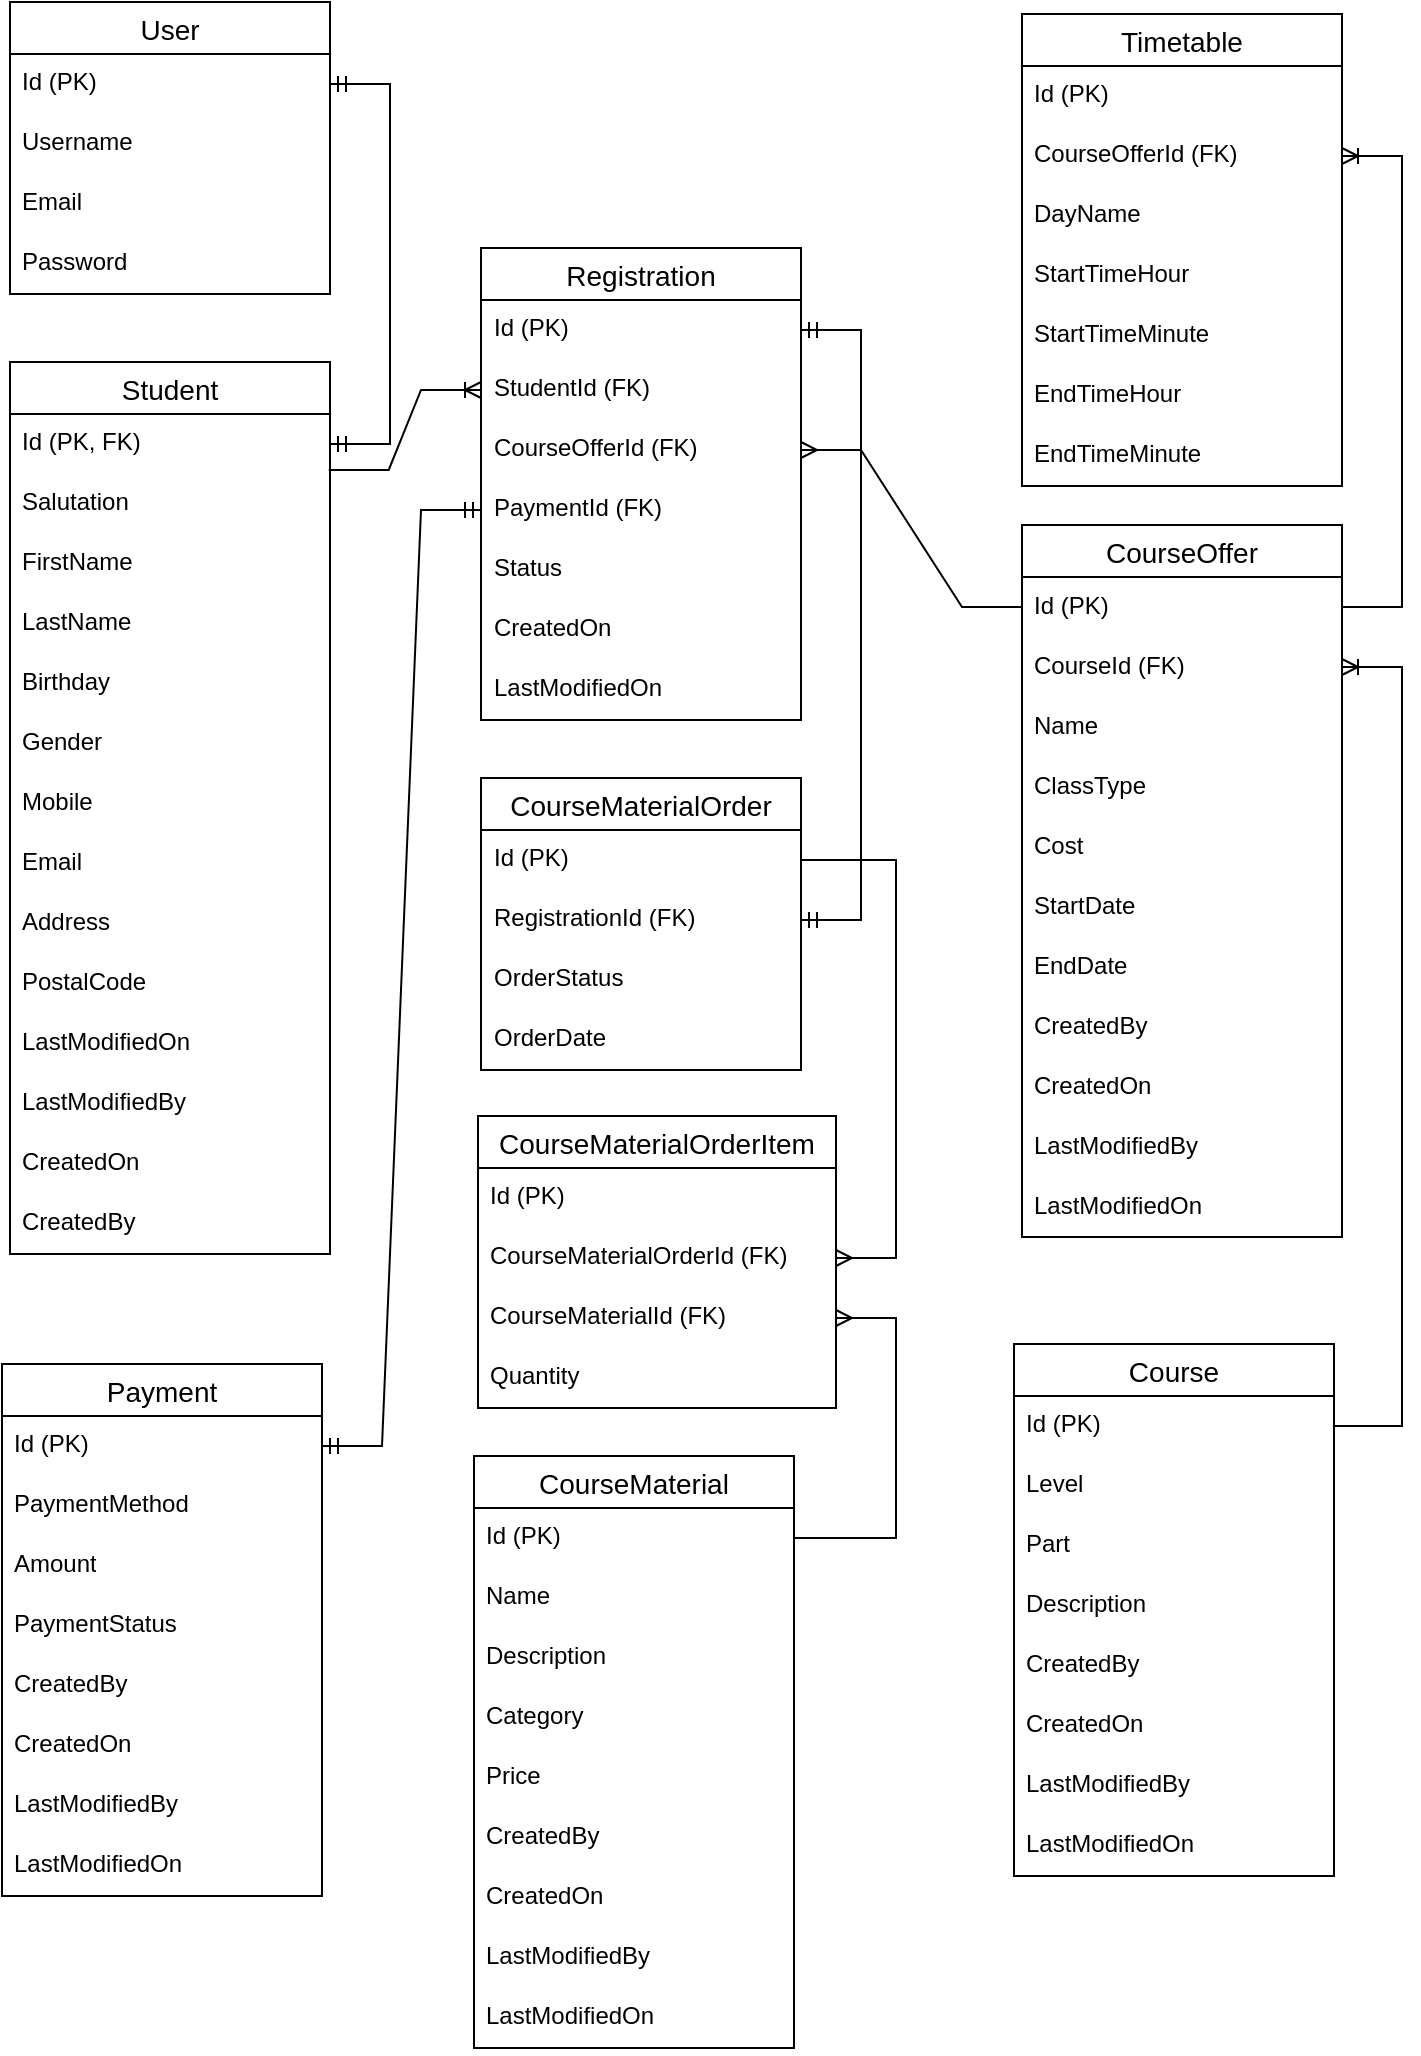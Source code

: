 <mxfile version="21.2.8" type="device">
  <diagram id="R2lEEEUBdFMjLlhIrx00" name="Page-1">
    <mxGraphModel dx="867" dy="1030" grid="0" gridSize="10" guides="1" tooltips="1" connect="1" arrows="1" fold="1" page="1" pageScale="1" pageWidth="850" pageHeight="1100" math="0" shadow="0" extFonts="Permanent Marker^https://fonts.googleapis.com/css?family=Permanent+Marker">
      <root>
        <mxCell id="0" />
        <mxCell id="1" parent="0" />
        <mxCell id="LUNt7mr3F4lBDK8kZPMN-6" value="User" style="swimlane;fontStyle=0;childLayout=stackLayout;horizontal=1;startSize=26;horizontalStack=0;resizeParent=1;resizeParentMax=0;resizeLast=0;collapsible=1;marginBottom=0;align=center;fontSize=14;" parent="1" vertex="1">
          <mxGeometry x="93" y="11" width="160" height="146" as="geometry" />
        </mxCell>
        <mxCell id="LUNt7mr3F4lBDK8kZPMN-7" value="Id (PK)" style="text;strokeColor=none;fillColor=none;spacingLeft=4;spacingRight=4;overflow=hidden;rotatable=0;points=[[0,0.5],[1,0.5]];portConstraint=eastwest;fontSize=12;whiteSpace=wrap;html=1;" parent="LUNt7mr3F4lBDK8kZPMN-6" vertex="1">
          <mxGeometry y="26" width="160" height="30" as="geometry" />
        </mxCell>
        <mxCell id="LUNt7mr3F4lBDK8kZPMN-8" value="Username" style="text;strokeColor=none;fillColor=none;spacingLeft=4;spacingRight=4;overflow=hidden;rotatable=0;points=[[0,0.5],[1,0.5]];portConstraint=eastwest;fontSize=12;whiteSpace=wrap;html=1;" parent="LUNt7mr3F4lBDK8kZPMN-6" vertex="1">
          <mxGeometry y="56" width="160" height="30" as="geometry" />
        </mxCell>
        <mxCell id="LUNt7mr3F4lBDK8kZPMN-9" value="Email" style="text;strokeColor=none;fillColor=none;spacingLeft=4;spacingRight=4;overflow=hidden;rotatable=0;points=[[0,0.5],[1,0.5]];portConstraint=eastwest;fontSize=12;whiteSpace=wrap;html=1;" parent="LUNt7mr3F4lBDK8kZPMN-6" vertex="1">
          <mxGeometry y="86" width="160" height="30" as="geometry" />
        </mxCell>
        <mxCell id="LUNt7mr3F4lBDK8kZPMN-18" value="Password" style="text;strokeColor=none;fillColor=none;spacingLeft=4;spacingRight=4;overflow=hidden;rotatable=0;points=[[0,0.5],[1,0.5]];portConstraint=eastwest;fontSize=12;whiteSpace=wrap;html=1;" parent="LUNt7mr3F4lBDK8kZPMN-6" vertex="1">
          <mxGeometry y="116" width="160" height="30" as="geometry" />
        </mxCell>
        <mxCell id="LUNt7mr3F4lBDK8kZPMN-24" value="Student" style="swimlane;fontStyle=0;childLayout=stackLayout;horizontal=1;startSize=26;horizontalStack=0;resizeParent=1;resizeParentMax=0;resizeLast=0;collapsible=1;marginBottom=0;align=center;fontSize=14;" parent="1" vertex="1">
          <mxGeometry x="93" y="191" width="160" height="446" as="geometry">
            <mxRectangle x="127" y="605" width="57" height="29" as="alternateBounds" />
          </mxGeometry>
        </mxCell>
        <mxCell id="LUNt7mr3F4lBDK8kZPMN-25" value="Id (PK, FK)" style="text;strokeColor=none;fillColor=none;spacingLeft=4;spacingRight=4;overflow=hidden;rotatable=0;points=[[0,0.5],[1,0.5]];portConstraint=eastwest;fontSize=12;whiteSpace=wrap;html=1;" parent="LUNt7mr3F4lBDK8kZPMN-24" vertex="1">
          <mxGeometry y="26" width="160" height="30" as="geometry" />
        </mxCell>
        <mxCell id="LUNt7mr3F4lBDK8kZPMN-26" value="Salutation" style="text;strokeColor=none;fillColor=none;spacingLeft=4;spacingRight=4;overflow=hidden;rotatable=0;points=[[0,0.5],[1,0.5]];portConstraint=eastwest;fontSize=12;whiteSpace=wrap;html=1;" parent="LUNt7mr3F4lBDK8kZPMN-24" vertex="1">
          <mxGeometry y="56" width="160" height="30" as="geometry" />
        </mxCell>
        <mxCell id="LUNt7mr3F4lBDK8kZPMN-27" value="FirstName" style="text;strokeColor=none;fillColor=none;spacingLeft=4;spacingRight=4;overflow=hidden;rotatable=0;points=[[0,0.5],[1,0.5]];portConstraint=eastwest;fontSize=12;whiteSpace=wrap;html=1;" parent="LUNt7mr3F4lBDK8kZPMN-24" vertex="1">
          <mxGeometry y="86" width="160" height="30" as="geometry" />
        </mxCell>
        <mxCell id="LUNt7mr3F4lBDK8kZPMN-28" value="LastName" style="text;strokeColor=none;fillColor=none;spacingLeft=4;spacingRight=4;overflow=hidden;rotatable=0;points=[[0,0.5],[1,0.5]];portConstraint=eastwest;fontSize=12;whiteSpace=wrap;html=1;" parent="LUNt7mr3F4lBDK8kZPMN-24" vertex="1">
          <mxGeometry y="116" width="160" height="30" as="geometry" />
        </mxCell>
        <mxCell id="LUNt7mr3F4lBDK8kZPMN-29" value="Birthday" style="text;strokeColor=none;fillColor=none;spacingLeft=4;spacingRight=4;overflow=hidden;rotatable=0;points=[[0,0.5],[1,0.5]];portConstraint=eastwest;fontSize=12;whiteSpace=wrap;html=1;" parent="LUNt7mr3F4lBDK8kZPMN-24" vertex="1">
          <mxGeometry y="146" width="160" height="30" as="geometry" />
        </mxCell>
        <mxCell id="LUNt7mr3F4lBDK8kZPMN-30" value="Gender" style="text;strokeColor=none;fillColor=none;spacingLeft=4;spacingRight=4;overflow=hidden;rotatable=0;points=[[0,0.5],[1,0.5]];portConstraint=eastwest;fontSize=12;whiteSpace=wrap;html=1;" parent="LUNt7mr3F4lBDK8kZPMN-24" vertex="1">
          <mxGeometry y="176" width="160" height="30" as="geometry" />
        </mxCell>
        <mxCell id="LUNt7mr3F4lBDK8kZPMN-31" value="Mobile" style="text;strokeColor=none;fillColor=none;spacingLeft=4;spacingRight=4;overflow=hidden;rotatable=0;points=[[0,0.5],[1,0.5]];portConstraint=eastwest;fontSize=12;whiteSpace=wrap;html=1;" parent="LUNt7mr3F4lBDK8kZPMN-24" vertex="1">
          <mxGeometry y="206" width="160" height="30" as="geometry" />
        </mxCell>
        <mxCell id="LUNt7mr3F4lBDK8kZPMN-32" value="Email" style="text;strokeColor=none;fillColor=none;spacingLeft=4;spacingRight=4;overflow=hidden;rotatable=0;points=[[0,0.5],[1,0.5]];portConstraint=eastwest;fontSize=12;whiteSpace=wrap;html=1;" parent="LUNt7mr3F4lBDK8kZPMN-24" vertex="1">
          <mxGeometry y="236" width="160" height="30" as="geometry" />
        </mxCell>
        <mxCell id="LUNt7mr3F4lBDK8kZPMN-34" value="Address" style="text;strokeColor=none;fillColor=none;spacingLeft=4;spacingRight=4;overflow=hidden;rotatable=0;points=[[0,0.5],[1,0.5]];portConstraint=eastwest;fontSize=12;whiteSpace=wrap;html=1;" parent="LUNt7mr3F4lBDK8kZPMN-24" vertex="1">
          <mxGeometry y="266" width="160" height="30" as="geometry" />
        </mxCell>
        <mxCell id="LUNt7mr3F4lBDK8kZPMN-33" value="PostalCode" style="text;strokeColor=none;fillColor=none;spacingLeft=4;spacingRight=4;overflow=hidden;rotatable=0;points=[[0,0.5],[1,0.5]];portConstraint=eastwest;fontSize=12;whiteSpace=wrap;html=1;" parent="LUNt7mr3F4lBDK8kZPMN-24" vertex="1">
          <mxGeometry y="296" width="160" height="30" as="geometry" />
        </mxCell>
        <mxCell id="R3gd4yPxCVMB4S2i8Gx2-22" value="LastModifiedOn" style="text;strokeColor=none;fillColor=none;spacingLeft=4;spacingRight=4;overflow=hidden;rotatable=0;points=[[0,0.5],[1,0.5]];portConstraint=eastwest;fontSize=12;whiteSpace=wrap;html=1;" parent="LUNt7mr3F4lBDK8kZPMN-24" vertex="1">
          <mxGeometry y="326" width="160" height="30" as="geometry" />
        </mxCell>
        <mxCell id="R3gd4yPxCVMB4S2i8Gx2-21" value="LastModifiedBy" style="text;strokeColor=none;fillColor=none;spacingLeft=4;spacingRight=4;overflow=hidden;rotatable=0;points=[[0,0.5],[1,0.5]];portConstraint=eastwest;fontSize=12;whiteSpace=wrap;html=1;" parent="LUNt7mr3F4lBDK8kZPMN-24" vertex="1">
          <mxGeometry y="356" width="160" height="30" as="geometry" />
        </mxCell>
        <mxCell id="R3gd4yPxCVMB4S2i8Gx2-20" value="CreatedOn" style="text;strokeColor=none;fillColor=none;spacingLeft=4;spacingRight=4;overflow=hidden;rotatable=0;points=[[0,0.5],[1,0.5]];portConstraint=eastwest;fontSize=12;whiteSpace=wrap;html=1;" parent="LUNt7mr3F4lBDK8kZPMN-24" vertex="1">
          <mxGeometry y="386" width="160" height="30" as="geometry" />
        </mxCell>
        <mxCell id="R3gd4yPxCVMB4S2i8Gx2-19" value="CreatedBy" style="text;strokeColor=none;fillColor=none;spacingLeft=4;spacingRight=4;overflow=hidden;rotatable=0;points=[[0,0.5],[1,0.5]];portConstraint=eastwest;fontSize=12;whiteSpace=wrap;html=1;" parent="LUNt7mr3F4lBDK8kZPMN-24" vertex="1">
          <mxGeometry y="416" width="160" height="30" as="geometry" />
        </mxCell>
        <mxCell id="LUNt7mr3F4lBDK8kZPMN-35" value="Course" style="swimlane;fontStyle=0;childLayout=stackLayout;horizontal=1;startSize=26;horizontalStack=0;resizeParent=1;resizeParentMax=0;resizeLast=0;collapsible=1;marginBottom=0;align=center;fontSize=14;" parent="1" vertex="1">
          <mxGeometry x="595" y="682" width="160" height="266" as="geometry" />
        </mxCell>
        <mxCell id="LUNt7mr3F4lBDK8kZPMN-36" value="Id (PK)" style="text;strokeColor=none;fillColor=none;spacingLeft=4;spacingRight=4;overflow=hidden;rotatable=0;points=[[0,0.5],[1,0.5]];portConstraint=eastwest;fontSize=12;whiteSpace=wrap;html=1;" parent="LUNt7mr3F4lBDK8kZPMN-35" vertex="1">
          <mxGeometry y="26" width="160" height="30" as="geometry" />
        </mxCell>
        <mxCell id="LUNt7mr3F4lBDK8kZPMN-37" value="Level" style="text;strokeColor=none;fillColor=none;spacingLeft=4;spacingRight=4;overflow=hidden;rotatable=0;points=[[0,0.5],[1,0.5]];portConstraint=eastwest;fontSize=12;whiteSpace=wrap;html=1;" parent="LUNt7mr3F4lBDK8kZPMN-35" vertex="1">
          <mxGeometry y="56" width="160" height="30" as="geometry" />
        </mxCell>
        <mxCell id="LUNt7mr3F4lBDK8kZPMN-38" value="Part" style="text;strokeColor=none;fillColor=none;spacingLeft=4;spacingRight=4;overflow=hidden;rotatable=0;points=[[0,0.5],[1,0.5]];portConstraint=eastwest;fontSize=12;whiteSpace=wrap;html=1;" parent="LUNt7mr3F4lBDK8kZPMN-35" vertex="1">
          <mxGeometry y="86" width="160" height="30" as="geometry" />
        </mxCell>
        <mxCell id="Igq0gOy7-_FO_vXxXs6m-1" value="Description" style="text;strokeColor=none;fillColor=none;spacingLeft=4;spacingRight=4;overflow=hidden;rotatable=0;points=[[0,0.5],[1,0.5]];portConstraint=eastwest;fontSize=12;whiteSpace=wrap;html=1;" vertex="1" parent="LUNt7mr3F4lBDK8kZPMN-35">
          <mxGeometry y="116" width="160" height="30" as="geometry" />
        </mxCell>
        <mxCell id="R3gd4yPxCVMB4S2i8Gx2-1" value="CreatedBy" style="text;strokeColor=none;fillColor=none;spacingLeft=4;spacingRight=4;overflow=hidden;rotatable=0;points=[[0,0.5],[1,0.5]];portConstraint=eastwest;fontSize=12;whiteSpace=wrap;html=1;" parent="LUNt7mr3F4lBDK8kZPMN-35" vertex="1">
          <mxGeometry y="146" width="160" height="30" as="geometry" />
        </mxCell>
        <mxCell id="R3gd4yPxCVMB4S2i8Gx2-2" value="CreatedOn" style="text;strokeColor=none;fillColor=none;spacingLeft=4;spacingRight=4;overflow=hidden;rotatable=0;points=[[0,0.5],[1,0.5]];portConstraint=eastwest;fontSize=12;whiteSpace=wrap;html=1;" parent="LUNt7mr3F4lBDK8kZPMN-35" vertex="1">
          <mxGeometry y="176" width="160" height="30" as="geometry" />
        </mxCell>
        <mxCell id="R3gd4yPxCVMB4S2i8Gx2-3" value="LastModifiedBy" style="text;strokeColor=none;fillColor=none;spacingLeft=4;spacingRight=4;overflow=hidden;rotatable=0;points=[[0,0.5],[1,0.5]];portConstraint=eastwest;fontSize=12;whiteSpace=wrap;html=1;" parent="LUNt7mr3F4lBDK8kZPMN-35" vertex="1">
          <mxGeometry y="206" width="160" height="30" as="geometry" />
        </mxCell>
        <mxCell id="R3gd4yPxCVMB4S2i8Gx2-4" value="LastModifiedOn" style="text;strokeColor=none;fillColor=none;spacingLeft=4;spacingRight=4;overflow=hidden;rotatable=0;points=[[0,0.5],[1,0.5]];portConstraint=eastwest;fontSize=12;whiteSpace=wrap;html=1;" parent="LUNt7mr3F4lBDK8kZPMN-35" vertex="1">
          <mxGeometry y="236" width="160" height="30" as="geometry" />
        </mxCell>
        <mxCell id="LUNt7mr3F4lBDK8kZPMN-40" value="Registration" style="swimlane;fontStyle=0;childLayout=stackLayout;horizontal=1;startSize=26;horizontalStack=0;resizeParent=1;resizeParentMax=0;resizeLast=0;collapsible=1;marginBottom=0;align=center;fontSize=14;" parent="1" vertex="1">
          <mxGeometry x="328.5" y="134" width="160" height="236" as="geometry">
            <mxRectangle x="127" y="605" width="57" height="29" as="alternateBounds" />
          </mxGeometry>
        </mxCell>
        <mxCell id="LUNt7mr3F4lBDK8kZPMN-41" value="Id (PK)" style="text;strokeColor=none;fillColor=none;spacingLeft=4;spacingRight=4;overflow=hidden;rotatable=0;points=[[0,0.5],[1,0.5]];portConstraint=eastwest;fontSize=12;whiteSpace=wrap;html=1;" parent="LUNt7mr3F4lBDK8kZPMN-40" vertex="1">
          <mxGeometry y="26" width="160" height="30" as="geometry" />
        </mxCell>
        <mxCell id="LUNt7mr3F4lBDK8kZPMN-42" value="StudentId (FK)" style="text;strokeColor=none;fillColor=none;spacingLeft=4;spacingRight=4;overflow=hidden;rotatable=0;points=[[0,0.5],[1,0.5]];portConstraint=eastwest;fontSize=12;whiteSpace=wrap;html=1;" parent="LUNt7mr3F4lBDK8kZPMN-40" vertex="1">
          <mxGeometry y="56" width="160" height="30" as="geometry" />
        </mxCell>
        <mxCell id="LUNt7mr3F4lBDK8kZPMN-43" value="CourseOfferId (FK)" style="text;strokeColor=none;fillColor=none;spacingLeft=4;spacingRight=4;overflow=hidden;rotatable=0;points=[[0,0.5],[1,0.5]];portConstraint=eastwest;fontSize=12;whiteSpace=wrap;html=1;" parent="LUNt7mr3F4lBDK8kZPMN-40" vertex="1">
          <mxGeometry y="86" width="160" height="30" as="geometry" />
        </mxCell>
        <mxCell id="KSZT5YprBoHIajPFI9yn-6" value="PaymentId (FK)" style="text;strokeColor=none;fillColor=none;spacingLeft=4;spacingRight=4;overflow=hidden;rotatable=0;points=[[0,0.5],[1,0.5]];portConstraint=eastwest;fontSize=12;whiteSpace=wrap;html=1;" parent="LUNt7mr3F4lBDK8kZPMN-40" vertex="1">
          <mxGeometry y="116" width="160" height="30" as="geometry" />
        </mxCell>
        <mxCell id="ods8c1r_kug1BTUsoQNN-1" value="Status" style="text;strokeColor=none;fillColor=none;spacingLeft=4;spacingRight=4;overflow=hidden;rotatable=0;points=[[0,0.5],[1,0.5]];portConstraint=eastwest;fontSize=12;whiteSpace=wrap;html=1;" parent="LUNt7mr3F4lBDK8kZPMN-40" vertex="1">
          <mxGeometry y="146" width="160" height="30" as="geometry" />
        </mxCell>
        <mxCell id="R3gd4yPxCVMB4S2i8Gx2-9" value="CreatedOn" style="text;strokeColor=none;fillColor=none;spacingLeft=4;spacingRight=4;overflow=hidden;rotatable=0;points=[[0,0.5],[1,0.5]];portConstraint=eastwest;fontSize=12;whiteSpace=wrap;html=1;" parent="LUNt7mr3F4lBDK8kZPMN-40" vertex="1">
          <mxGeometry y="176" width="160" height="30" as="geometry" />
        </mxCell>
        <mxCell id="R3gd4yPxCVMB4S2i8Gx2-10" value="LastModifiedOn" style="text;strokeColor=none;fillColor=none;spacingLeft=4;spacingRight=4;overflow=hidden;rotatable=0;points=[[0,0.5],[1,0.5]];portConstraint=eastwest;fontSize=12;whiteSpace=wrap;html=1;" parent="LUNt7mr3F4lBDK8kZPMN-40" vertex="1">
          <mxGeometry y="206" width="160" height="30" as="geometry" />
        </mxCell>
        <mxCell id="LUNt7mr3F4lBDK8kZPMN-50" value="CourseMaterial" style="swimlane;fontStyle=0;childLayout=stackLayout;horizontal=1;startSize=26;horizontalStack=0;resizeParent=1;resizeParentMax=0;resizeLast=0;collapsible=1;marginBottom=0;align=center;fontSize=14;" parent="1" vertex="1">
          <mxGeometry x="325" y="738" width="160" height="296" as="geometry" />
        </mxCell>
        <mxCell id="LUNt7mr3F4lBDK8kZPMN-51" value="Id (PK)" style="text;strokeColor=none;fillColor=none;spacingLeft=4;spacingRight=4;overflow=hidden;rotatable=0;points=[[0,0.5],[1,0.5]];portConstraint=eastwest;fontSize=12;whiteSpace=wrap;html=1;" parent="LUNt7mr3F4lBDK8kZPMN-50" vertex="1">
          <mxGeometry y="26" width="160" height="30" as="geometry" />
        </mxCell>
        <mxCell id="LUNt7mr3F4lBDK8kZPMN-52" value="Name" style="text;strokeColor=none;fillColor=none;spacingLeft=4;spacingRight=4;overflow=hidden;rotatable=0;points=[[0,0.5],[1,0.5]];portConstraint=eastwest;fontSize=12;whiteSpace=wrap;html=1;" parent="LUNt7mr3F4lBDK8kZPMN-50" vertex="1">
          <mxGeometry y="56" width="160" height="30" as="geometry" />
        </mxCell>
        <mxCell id="KSZT5YprBoHIajPFI9yn-15" value="Description" style="text;strokeColor=none;fillColor=none;spacingLeft=4;spacingRight=4;overflow=hidden;rotatable=0;points=[[0,0.5],[1,0.5]];portConstraint=eastwest;fontSize=12;whiteSpace=wrap;html=1;" parent="LUNt7mr3F4lBDK8kZPMN-50" vertex="1">
          <mxGeometry y="86" width="160" height="30" as="geometry" />
        </mxCell>
        <mxCell id="LUNt7mr3F4lBDK8kZPMN-53" value="Category" style="text;strokeColor=none;fillColor=none;spacingLeft=4;spacingRight=4;overflow=hidden;rotatable=0;points=[[0,0.5],[1,0.5]];portConstraint=eastwest;fontSize=12;whiteSpace=wrap;html=1;" parent="LUNt7mr3F4lBDK8kZPMN-50" vertex="1">
          <mxGeometry y="116" width="160" height="30" as="geometry" />
        </mxCell>
        <mxCell id="LUNt7mr3F4lBDK8kZPMN-92" value="Price" style="text;strokeColor=none;fillColor=none;spacingLeft=4;spacingRight=4;overflow=hidden;rotatable=0;points=[[0,0.5],[1,0.5]];portConstraint=eastwest;fontSize=12;whiteSpace=wrap;html=1;" parent="LUNt7mr3F4lBDK8kZPMN-50" vertex="1">
          <mxGeometry y="146" width="160" height="30" as="geometry" />
        </mxCell>
        <mxCell id="R3gd4yPxCVMB4S2i8Gx2-11" value="CreatedBy" style="text;strokeColor=none;fillColor=none;spacingLeft=4;spacingRight=4;overflow=hidden;rotatable=0;points=[[0,0.5],[1,0.5]];portConstraint=eastwest;fontSize=12;whiteSpace=wrap;html=1;" parent="LUNt7mr3F4lBDK8kZPMN-50" vertex="1">
          <mxGeometry y="176" width="160" height="30" as="geometry" />
        </mxCell>
        <mxCell id="R3gd4yPxCVMB4S2i8Gx2-12" value="CreatedOn" style="text;strokeColor=none;fillColor=none;spacingLeft=4;spacingRight=4;overflow=hidden;rotatable=0;points=[[0,0.5],[1,0.5]];portConstraint=eastwest;fontSize=12;whiteSpace=wrap;html=1;" parent="LUNt7mr3F4lBDK8kZPMN-50" vertex="1">
          <mxGeometry y="206" width="160" height="30" as="geometry" />
        </mxCell>
        <mxCell id="R3gd4yPxCVMB4S2i8Gx2-13" value="LastModifiedBy" style="text;strokeColor=none;fillColor=none;spacingLeft=4;spacingRight=4;overflow=hidden;rotatable=0;points=[[0,0.5],[1,0.5]];portConstraint=eastwest;fontSize=12;whiteSpace=wrap;html=1;" parent="LUNt7mr3F4lBDK8kZPMN-50" vertex="1">
          <mxGeometry y="236" width="160" height="30" as="geometry" />
        </mxCell>
        <mxCell id="R3gd4yPxCVMB4S2i8Gx2-14" value="LastModifiedOn" style="text;strokeColor=none;fillColor=none;spacingLeft=4;spacingRight=4;overflow=hidden;rotatable=0;points=[[0,0.5],[1,0.5]];portConstraint=eastwest;fontSize=12;whiteSpace=wrap;html=1;" parent="LUNt7mr3F4lBDK8kZPMN-50" vertex="1">
          <mxGeometry y="266" width="160" height="30" as="geometry" />
        </mxCell>
        <mxCell id="LUNt7mr3F4lBDK8kZPMN-55" value="CourseOffer" style="swimlane;fontStyle=0;childLayout=stackLayout;horizontal=1;startSize=26;horizontalStack=0;resizeParent=1;resizeParentMax=0;resizeLast=0;collapsible=1;marginBottom=0;align=center;fontSize=14;" parent="1" vertex="1">
          <mxGeometry x="599" y="272.5" width="160" height="356" as="geometry" />
        </mxCell>
        <mxCell id="LUNt7mr3F4lBDK8kZPMN-56" value="Id (PK)" style="text;strokeColor=none;fillColor=none;spacingLeft=4;spacingRight=4;overflow=hidden;rotatable=0;points=[[0,0.5],[1,0.5]];portConstraint=eastwest;fontSize=12;whiteSpace=wrap;html=1;" parent="LUNt7mr3F4lBDK8kZPMN-55" vertex="1">
          <mxGeometry y="26" width="160" height="30" as="geometry" />
        </mxCell>
        <mxCell id="LUNt7mr3F4lBDK8kZPMN-57" value="CourseId (FK)" style="text;strokeColor=none;fillColor=none;spacingLeft=4;spacingRight=4;overflow=hidden;rotatable=0;points=[[0,0.5],[1,0.5]];portConstraint=eastwest;fontSize=12;whiteSpace=wrap;html=1;" parent="LUNt7mr3F4lBDK8kZPMN-55" vertex="1">
          <mxGeometry y="56" width="160" height="30" as="geometry" />
        </mxCell>
        <mxCell id="Igq0gOy7-_FO_vXxXs6m-2" value="Name" style="text;strokeColor=none;fillColor=none;spacingLeft=4;spacingRight=4;overflow=hidden;rotatable=0;points=[[0,0.5],[1,0.5]];portConstraint=eastwest;fontSize=12;whiteSpace=wrap;html=1;" vertex="1" parent="LUNt7mr3F4lBDK8kZPMN-55">
          <mxGeometry y="86" width="160" height="30" as="geometry" />
        </mxCell>
        <mxCell id="LUNt7mr3F4lBDK8kZPMN-39" value="ClassType" style="text;strokeColor=none;fillColor=none;spacingLeft=4;spacingRight=4;overflow=hidden;rotatable=0;points=[[0,0.5],[1,0.5]];portConstraint=eastwest;fontSize=12;whiteSpace=wrap;html=1;" parent="LUNt7mr3F4lBDK8kZPMN-55" vertex="1">
          <mxGeometry y="116" width="160" height="30" as="geometry" />
        </mxCell>
        <mxCell id="LUNt7mr3F4lBDK8kZPMN-59" value="Cost" style="text;strokeColor=none;fillColor=none;spacingLeft=4;spacingRight=4;overflow=hidden;rotatable=0;points=[[0,0.5],[1,0.5]];portConstraint=eastwest;fontSize=12;whiteSpace=wrap;html=1;" parent="LUNt7mr3F4lBDK8kZPMN-55" vertex="1">
          <mxGeometry y="146" width="160" height="30" as="geometry" />
        </mxCell>
        <mxCell id="LUNt7mr3F4lBDK8kZPMN-66" value="StartDate" style="text;strokeColor=none;fillColor=none;spacingLeft=4;spacingRight=4;overflow=hidden;rotatable=0;points=[[0,0.5],[1,0.5]];portConstraint=eastwest;fontSize=12;whiteSpace=wrap;html=1;" parent="LUNt7mr3F4lBDK8kZPMN-55" vertex="1">
          <mxGeometry y="176" width="160" height="30" as="geometry" />
        </mxCell>
        <mxCell id="LUNt7mr3F4lBDK8kZPMN-67" value="EndDate" style="text;strokeColor=none;fillColor=none;spacingLeft=4;spacingRight=4;overflow=hidden;rotatable=0;points=[[0,0.5],[1,0.5]];portConstraint=eastwest;fontSize=12;whiteSpace=wrap;html=1;" parent="LUNt7mr3F4lBDK8kZPMN-55" vertex="1">
          <mxGeometry y="206" width="160" height="30" as="geometry" />
        </mxCell>
        <mxCell id="R3gd4yPxCVMB4S2i8Gx2-5" value="CreatedBy" style="text;strokeColor=none;fillColor=none;spacingLeft=4;spacingRight=4;overflow=hidden;rotatable=0;points=[[0,0.5],[1,0.5]];portConstraint=eastwest;fontSize=12;whiteSpace=wrap;html=1;" parent="LUNt7mr3F4lBDK8kZPMN-55" vertex="1">
          <mxGeometry y="236" width="160" height="30" as="geometry" />
        </mxCell>
        <mxCell id="R3gd4yPxCVMB4S2i8Gx2-6" value="CreatedOn" style="text;strokeColor=none;fillColor=none;spacingLeft=4;spacingRight=4;overflow=hidden;rotatable=0;points=[[0,0.5],[1,0.5]];portConstraint=eastwest;fontSize=12;whiteSpace=wrap;html=1;" parent="LUNt7mr3F4lBDK8kZPMN-55" vertex="1">
          <mxGeometry y="266" width="160" height="30" as="geometry" />
        </mxCell>
        <mxCell id="R3gd4yPxCVMB4S2i8Gx2-7" value="LastModifiedBy" style="text;strokeColor=none;fillColor=none;spacingLeft=4;spacingRight=4;overflow=hidden;rotatable=0;points=[[0,0.5],[1,0.5]];portConstraint=eastwest;fontSize=12;whiteSpace=wrap;html=1;" parent="LUNt7mr3F4lBDK8kZPMN-55" vertex="1">
          <mxGeometry y="296" width="160" height="30" as="geometry" />
        </mxCell>
        <mxCell id="R3gd4yPxCVMB4S2i8Gx2-8" value="LastModifiedOn" style="text;strokeColor=none;fillColor=none;spacingLeft=4;spacingRight=4;overflow=hidden;rotatable=0;points=[[0,0.5],[1,0.5]];portConstraint=eastwest;fontSize=12;whiteSpace=wrap;html=1;" parent="LUNt7mr3F4lBDK8kZPMN-55" vertex="1">
          <mxGeometry y="326" width="160" height="30" as="geometry" />
        </mxCell>
        <mxCell id="LUNt7mr3F4lBDK8kZPMN-61" value="Timetable" style="swimlane;fontStyle=0;childLayout=stackLayout;horizontal=1;startSize=26;horizontalStack=0;resizeParent=1;resizeParentMax=0;resizeLast=0;collapsible=1;marginBottom=0;align=center;fontSize=14;" parent="1" vertex="1">
          <mxGeometry x="599" y="17" width="160" height="236" as="geometry" />
        </mxCell>
        <mxCell id="LUNt7mr3F4lBDK8kZPMN-62" value="Id (PK)" style="text;strokeColor=none;fillColor=none;spacingLeft=4;spacingRight=4;overflow=hidden;rotatable=0;points=[[0,0.5],[1,0.5]];portConstraint=eastwest;fontSize=12;whiteSpace=wrap;html=1;" parent="LUNt7mr3F4lBDK8kZPMN-61" vertex="1">
          <mxGeometry y="26" width="160" height="30" as="geometry" />
        </mxCell>
        <mxCell id="LUNt7mr3F4lBDK8kZPMN-63" value="CourseOfferId (FK)" style="text;strokeColor=none;fillColor=none;spacingLeft=4;spacingRight=4;overflow=hidden;rotatable=0;points=[[0,0.5],[1,0.5]];portConstraint=eastwest;fontSize=12;whiteSpace=wrap;html=1;" parent="LUNt7mr3F4lBDK8kZPMN-61" vertex="1">
          <mxGeometry y="56" width="160" height="30" as="geometry" />
        </mxCell>
        <mxCell id="LUNt7mr3F4lBDK8kZPMN-64" value="DayName" style="text;strokeColor=none;fillColor=none;spacingLeft=4;spacingRight=4;overflow=hidden;rotatable=0;points=[[0,0.5],[1,0.5]];portConstraint=eastwest;fontSize=12;whiteSpace=wrap;html=1;" parent="LUNt7mr3F4lBDK8kZPMN-61" vertex="1">
          <mxGeometry y="86" width="160" height="30" as="geometry" />
        </mxCell>
        <mxCell id="LUNt7mr3F4lBDK8kZPMN-65" value="StartTimeHour" style="text;strokeColor=none;fillColor=none;spacingLeft=4;spacingRight=4;overflow=hidden;rotatable=0;points=[[0,0.5],[1,0.5]];portConstraint=eastwest;fontSize=12;whiteSpace=wrap;html=1;" parent="LUNt7mr3F4lBDK8kZPMN-61" vertex="1">
          <mxGeometry y="116" width="160" height="30" as="geometry" />
        </mxCell>
        <mxCell id="NqLu2VKrpp4trNgAWnXd-1" value="StartTimeMinute" style="text;strokeColor=none;fillColor=none;spacingLeft=4;spacingRight=4;overflow=hidden;rotatable=0;points=[[0,0.5],[1,0.5]];portConstraint=eastwest;fontSize=12;whiteSpace=wrap;html=1;" parent="LUNt7mr3F4lBDK8kZPMN-61" vertex="1">
          <mxGeometry y="146" width="160" height="30" as="geometry" />
        </mxCell>
        <mxCell id="LUNt7mr3F4lBDK8kZPMN-68" value="EndTimeHour" style="text;strokeColor=none;fillColor=none;spacingLeft=4;spacingRight=4;overflow=hidden;rotatable=0;points=[[0,0.5],[1,0.5]];portConstraint=eastwest;fontSize=12;whiteSpace=wrap;html=1;" parent="LUNt7mr3F4lBDK8kZPMN-61" vertex="1">
          <mxGeometry y="176" width="160" height="30" as="geometry" />
        </mxCell>
        <mxCell id="NqLu2VKrpp4trNgAWnXd-2" value="EndTimeMinute" style="text;strokeColor=none;fillColor=none;spacingLeft=4;spacingRight=4;overflow=hidden;rotatable=0;points=[[0,0.5],[1,0.5]];portConstraint=eastwest;fontSize=12;whiteSpace=wrap;html=1;" parent="LUNt7mr3F4lBDK8kZPMN-61" vertex="1">
          <mxGeometry y="206" width="160" height="30" as="geometry" />
        </mxCell>
        <mxCell id="LUNt7mr3F4lBDK8kZPMN-82" value="" style="edgeStyle=entityRelationEdgeStyle;fontSize=12;html=1;endArrow=ERmandOne;startArrow=ERmandOne;rounded=0;exitX=1;exitY=0.5;exitDx=0;exitDy=0;entryX=1;entryY=0.5;entryDx=0;entryDy=0;" parent="1" source="LUNt7mr3F4lBDK8kZPMN-25" target="LUNt7mr3F4lBDK8kZPMN-7" edge="1">
          <mxGeometry width="100" height="100" relative="1" as="geometry">
            <mxPoint x="272" y="264" as="sourcePoint" />
            <mxPoint x="372" y="164" as="targetPoint" />
          </mxGeometry>
        </mxCell>
        <mxCell id="LUNt7mr3F4lBDK8kZPMN-83" value="" style="edgeStyle=entityRelationEdgeStyle;fontSize=12;html=1;endArrow=ERoneToMany;rounded=0;exitX=0.996;exitY=0.933;exitDx=0;exitDy=0;exitPerimeter=0;" parent="1" source="LUNt7mr3F4lBDK8kZPMN-25" target="LUNt7mr3F4lBDK8kZPMN-42" edge="1">
          <mxGeometry width="100" height="100" relative="1" as="geometry">
            <mxPoint x="338" y="244" as="sourcePoint" />
            <mxPoint x="424" y="96" as="targetPoint" />
          </mxGeometry>
        </mxCell>
        <mxCell id="LUNt7mr3F4lBDK8kZPMN-87" value="CourseMaterialOrderItem" style="swimlane;fontStyle=0;childLayout=stackLayout;horizontal=1;startSize=26;horizontalStack=0;resizeParent=1;resizeParentMax=0;resizeLast=0;collapsible=1;marginBottom=0;align=center;fontSize=14;" parent="1" vertex="1">
          <mxGeometry x="327" y="568" width="179" height="146" as="geometry" />
        </mxCell>
        <mxCell id="LUNt7mr3F4lBDK8kZPMN-88" value="Id (PK)" style="text;strokeColor=none;fillColor=none;spacingLeft=4;spacingRight=4;overflow=hidden;rotatable=0;points=[[0,0.5],[1,0.5]];portConstraint=eastwest;fontSize=12;whiteSpace=wrap;html=1;" parent="LUNt7mr3F4lBDK8kZPMN-87" vertex="1">
          <mxGeometry y="26" width="179" height="30" as="geometry" />
        </mxCell>
        <mxCell id="LUNt7mr3F4lBDK8kZPMN-89" value="CourseMaterialOrderId (FK)" style="text;strokeColor=none;fillColor=none;spacingLeft=4;spacingRight=4;overflow=hidden;rotatable=0;points=[[0,0.5],[1,0.5]];portConstraint=eastwest;fontSize=12;whiteSpace=wrap;html=1;" parent="LUNt7mr3F4lBDK8kZPMN-87" vertex="1">
          <mxGeometry y="56" width="179" height="30" as="geometry" />
        </mxCell>
        <mxCell id="LUNt7mr3F4lBDK8kZPMN-90" value="CourseMaterialId (FK)" style="text;strokeColor=none;fillColor=none;spacingLeft=4;spacingRight=4;overflow=hidden;rotatable=0;points=[[0,0.5],[1,0.5]];portConstraint=eastwest;fontSize=12;whiteSpace=wrap;html=1;" parent="LUNt7mr3F4lBDK8kZPMN-87" vertex="1">
          <mxGeometry y="86" width="179" height="30" as="geometry" />
        </mxCell>
        <mxCell id="LUNt7mr3F4lBDK8kZPMN-91" value="Quantity" style="text;strokeColor=none;fillColor=none;spacingLeft=4;spacingRight=4;overflow=hidden;rotatable=0;points=[[0,0.5],[1,0.5]];portConstraint=eastwest;fontSize=12;whiteSpace=wrap;html=1;" parent="LUNt7mr3F4lBDK8kZPMN-87" vertex="1">
          <mxGeometry y="116" width="179" height="30" as="geometry" />
        </mxCell>
        <mxCell id="LUNt7mr3F4lBDK8kZPMN-93" value="CourseMaterialOrder" style="swimlane;fontStyle=0;childLayout=stackLayout;horizontal=1;startSize=26;horizontalStack=0;resizeParent=1;resizeParentMax=0;resizeLast=0;collapsible=1;marginBottom=0;align=center;fontSize=14;" parent="1" vertex="1">
          <mxGeometry x="328.5" y="399" width="160" height="146" as="geometry" />
        </mxCell>
        <mxCell id="LUNt7mr3F4lBDK8kZPMN-94" value="Id (PK)" style="text;strokeColor=none;fillColor=none;spacingLeft=4;spacingRight=4;overflow=hidden;rotatable=0;points=[[0,0.5],[1,0.5]];portConstraint=eastwest;fontSize=12;whiteSpace=wrap;html=1;" parent="LUNt7mr3F4lBDK8kZPMN-93" vertex="1">
          <mxGeometry y="26" width="160" height="30" as="geometry" />
        </mxCell>
        <mxCell id="LUNt7mr3F4lBDK8kZPMN-98" value="RegistrationId (FK)" style="text;strokeColor=none;fillColor=none;spacingLeft=4;spacingRight=4;overflow=hidden;rotatable=0;points=[[0,0.5],[1,0.5]];portConstraint=eastwest;fontSize=12;whiteSpace=wrap;html=1;" parent="LUNt7mr3F4lBDK8kZPMN-93" vertex="1">
          <mxGeometry y="56" width="160" height="30" as="geometry" />
        </mxCell>
        <mxCell id="LUNt7mr3F4lBDK8kZPMN-95" value="OrderStatus" style="text;strokeColor=none;fillColor=none;spacingLeft=4;spacingRight=4;overflow=hidden;rotatable=0;points=[[0,0.5],[1,0.5]];portConstraint=eastwest;fontSize=12;whiteSpace=wrap;html=1;" parent="LUNt7mr3F4lBDK8kZPMN-93" vertex="1">
          <mxGeometry y="86" width="160" height="30" as="geometry" />
        </mxCell>
        <mxCell id="LUNt7mr3F4lBDK8kZPMN-96" value="OrderDate" style="text;strokeColor=none;fillColor=none;spacingLeft=4;spacingRight=4;overflow=hidden;rotatable=0;points=[[0,0.5],[1,0.5]];portConstraint=eastwest;fontSize=12;whiteSpace=wrap;html=1;" parent="LUNt7mr3F4lBDK8kZPMN-93" vertex="1">
          <mxGeometry y="116" width="160" height="30" as="geometry" />
        </mxCell>
        <mxCell id="Aee50GxkNEHEVrB5tzvm-3" value="" style="edgeStyle=entityRelationEdgeStyle;fontSize=12;html=1;endArrow=ERmandOne;startArrow=ERmandOne;rounded=0;" parent="1" source="LUNt7mr3F4lBDK8kZPMN-98" target="LUNt7mr3F4lBDK8kZPMN-41" edge="1">
          <mxGeometry width="100" height="100" relative="1" as="geometry">
            <mxPoint x="225" y="448" as="sourcePoint" />
            <mxPoint x="325" y="348" as="targetPoint" />
          </mxGeometry>
        </mxCell>
        <mxCell id="KSZT5YprBoHIajPFI9yn-1" value="Payment" style="swimlane;fontStyle=0;childLayout=stackLayout;horizontal=1;startSize=26;horizontalStack=0;resizeParent=1;resizeParentMax=0;resizeLast=0;collapsible=1;marginBottom=0;align=center;fontSize=14;" parent="1" vertex="1">
          <mxGeometry x="89" y="692" width="160" height="266" as="geometry" />
        </mxCell>
        <mxCell id="KSZT5YprBoHIajPFI9yn-2" value="Id (PK)" style="text;strokeColor=none;fillColor=none;spacingLeft=4;spacingRight=4;overflow=hidden;rotatable=0;points=[[0,0.5],[1,0.5]];portConstraint=eastwest;fontSize=12;whiteSpace=wrap;html=1;" parent="KSZT5YprBoHIajPFI9yn-1" vertex="1">
          <mxGeometry y="26" width="160" height="30" as="geometry" />
        </mxCell>
        <mxCell id="KSZT5YprBoHIajPFI9yn-3" value="PaymentMethod" style="text;strokeColor=none;fillColor=none;spacingLeft=4;spacingRight=4;overflow=hidden;rotatable=0;points=[[0,0.5],[1,0.5]];portConstraint=eastwest;fontSize=12;whiteSpace=wrap;html=1;" parent="KSZT5YprBoHIajPFI9yn-1" vertex="1">
          <mxGeometry y="56" width="160" height="30" as="geometry" />
        </mxCell>
        <mxCell id="KSZT5YprBoHIajPFI9yn-14" value="Amount" style="text;strokeColor=none;fillColor=none;spacingLeft=4;spacingRight=4;overflow=hidden;rotatable=0;points=[[0,0.5],[1,0.5]];portConstraint=eastwest;fontSize=12;whiteSpace=wrap;html=1;" parent="KSZT5YprBoHIajPFI9yn-1" vertex="1">
          <mxGeometry y="86" width="160" height="30" as="geometry" />
        </mxCell>
        <mxCell id="KSZT5YprBoHIajPFI9yn-4" value="PaymentStatus" style="text;strokeColor=none;fillColor=none;spacingLeft=4;spacingRight=4;overflow=hidden;rotatable=0;points=[[0,0.5],[1,0.5]];portConstraint=eastwest;fontSize=12;whiteSpace=wrap;html=1;" parent="KSZT5YprBoHIajPFI9yn-1" vertex="1">
          <mxGeometry y="116" width="160" height="30" as="geometry" />
        </mxCell>
        <mxCell id="R3gd4yPxCVMB4S2i8Gx2-15" value="CreatedBy" style="text;strokeColor=none;fillColor=none;spacingLeft=4;spacingRight=4;overflow=hidden;rotatable=0;points=[[0,0.5],[1,0.5]];portConstraint=eastwest;fontSize=12;whiteSpace=wrap;html=1;" parent="KSZT5YprBoHIajPFI9yn-1" vertex="1">
          <mxGeometry y="146" width="160" height="30" as="geometry" />
        </mxCell>
        <mxCell id="R3gd4yPxCVMB4S2i8Gx2-16" value="CreatedOn" style="text;strokeColor=none;fillColor=none;spacingLeft=4;spacingRight=4;overflow=hidden;rotatable=0;points=[[0,0.5],[1,0.5]];portConstraint=eastwest;fontSize=12;whiteSpace=wrap;html=1;" parent="KSZT5YprBoHIajPFI9yn-1" vertex="1">
          <mxGeometry y="176" width="160" height="30" as="geometry" />
        </mxCell>
        <mxCell id="R3gd4yPxCVMB4S2i8Gx2-17" value="LastModifiedBy" style="text;strokeColor=none;fillColor=none;spacingLeft=4;spacingRight=4;overflow=hidden;rotatable=0;points=[[0,0.5],[1,0.5]];portConstraint=eastwest;fontSize=12;whiteSpace=wrap;html=1;" parent="KSZT5YprBoHIajPFI9yn-1" vertex="1">
          <mxGeometry y="206" width="160" height="30" as="geometry" />
        </mxCell>
        <mxCell id="R3gd4yPxCVMB4S2i8Gx2-18" value="LastModifiedOn" style="text;strokeColor=none;fillColor=none;spacingLeft=4;spacingRight=4;overflow=hidden;rotatable=0;points=[[0,0.5],[1,0.5]];portConstraint=eastwest;fontSize=12;whiteSpace=wrap;html=1;" parent="KSZT5YprBoHIajPFI9yn-1" vertex="1">
          <mxGeometry y="236" width="160" height="30" as="geometry" />
        </mxCell>
        <mxCell id="KSZT5YprBoHIajPFI9yn-8" value="" style="edgeStyle=entityRelationEdgeStyle;fontSize=12;html=1;endArrow=ERmandOne;startArrow=ERmandOne;rounded=0;" parent="1" source="KSZT5YprBoHIajPFI9yn-2" target="KSZT5YprBoHIajPFI9yn-6" edge="1">
          <mxGeometry width="100" height="100" relative="1" as="geometry">
            <mxPoint x="202" y="562" as="sourcePoint" />
            <mxPoint x="302" y="462" as="targetPoint" />
          </mxGeometry>
        </mxCell>
        <mxCell id="KSZT5YprBoHIajPFI9yn-10" value="" style="edgeStyle=entityRelationEdgeStyle;fontSize=12;html=1;endArrow=ERoneToMany;rounded=0;" parent="1" source="LUNt7mr3F4lBDK8kZPMN-36" target="LUNt7mr3F4lBDK8kZPMN-57" edge="1">
          <mxGeometry width="100" height="100" relative="1" as="geometry">
            <mxPoint x="737" y="595" as="sourcePoint" />
            <mxPoint x="837" y="495" as="targetPoint" />
          </mxGeometry>
        </mxCell>
        <mxCell id="KSZT5YprBoHIajPFI9yn-12" value="" style="edgeStyle=entityRelationEdgeStyle;fontSize=12;html=1;endArrow=ERmany;rounded=0;" parent="1" source="LUNt7mr3F4lBDK8kZPMN-94" target="LUNt7mr3F4lBDK8kZPMN-89" edge="1">
          <mxGeometry width="100" height="100" relative="1" as="geometry">
            <mxPoint x="558" y="488" as="sourcePoint" />
            <mxPoint x="682" y="687" as="targetPoint" />
          </mxGeometry>
        </mxCell>
        <mxCell id="KSZT5YprBoHIajPFI9yn-11" value="" style="edgeStyle=entityRelationEdgeStyle;fontSize=12;html=1;endArrow=ERoneToMany;rounded=0;" parent="1" source="LUNt7mr3F4lBDK8kZPMN-56" target="LUNt7mr3F4lBDK8kZPMN-63" edge="1">
          <mxGeometry width="100" height="100" relative="1" as="geometry">
            <mxPoint x="807" y="139.5" as="sourcePoint" />
            <mxPoint x="820" y="139.5" as="targetPoint" />
          </mxGeometry>
        </mxCell>
        <mxCell id="SEuqBiCB2-izDj6XX71X-1" value="" style="edgeStyle=entityRelationEdgeStyle;fontSize=12;html=1;endArrow=ERmany;rounded=0;" parent="1" source="LUNt7mr3F4lBDK8kZPMN-56" target="LUNt7mr3F4lBDK8kZPMN-43" edge="1">
          <mxGeometry width="100" height="100" relative="1" as="geometry">
            <mxPoint x="590" y="612" as="sourcePoint" />
            <mxPoint x="576" y="399" as="targetPoint" />
          </mxGeometry>
        </mxCell>
        <mxCell id="SEuqBiCB2-izDj6XX71X-4" value="" style="edgeStyle=entityRelationEdgeStyle;fontSize=12;html=1;endArrow=ERmany;rounded=0;" parent="1" source="LUNt7mr3F4lBDK8kZPMN-51" target="LUNt7mr3F4lBDK8kZPMN-90" edge="1">
          <mxGeometry width="100" height="100" relative="1" as="geometry">
            <mxPoint x="508" y="892" as="sourcePoint" />
            <mxPoint x="522" y="1105" as="targetPoint" />
          </mxGeometry>
        </mxCell>
      </root>
    </mxGraphModel>
  </diagram>
</mxfile>
